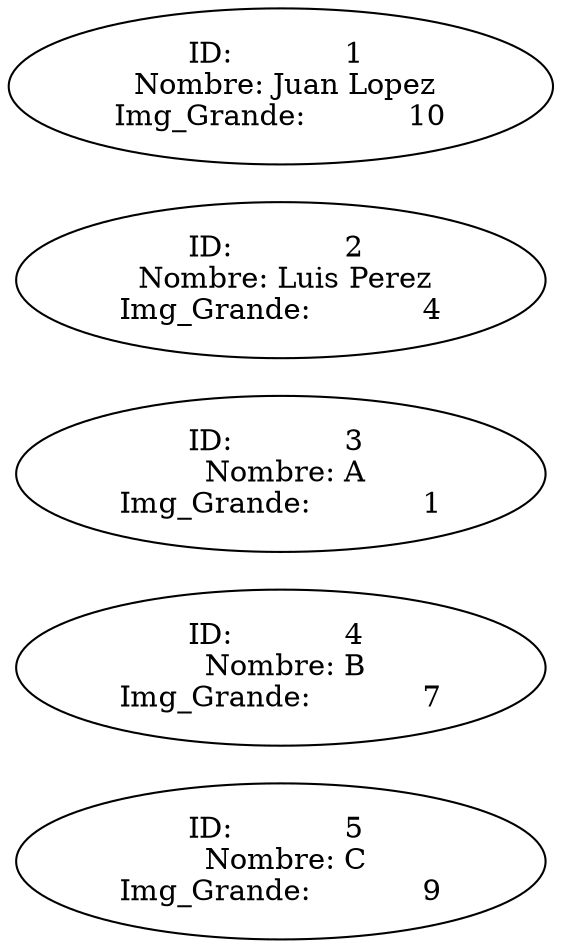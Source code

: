  digraph G {
   node [shape=ellipse];
   rankdir=LR
 "nodo    0"[label="ID:            5 \n Nombre: C\n Img_Grande:            9 ", fillcolor=white];
 "nodo    1"[label="ID:            4 \n Nombre: B\n Img_Grande:            7 ", fillcolor=white];
 "nodo    2"[label="ID:            3 \n Nombre: A\n Img_Grande:            1 ", fillcolor=white];
 "nodo    3"[label="ID:            2 \n Nombre: Luis Perez\n Img_Grande:            4 ", fillcolor=white];
 "nodo    4"[label="ID:            1 \n Nombre: Juan Lopez\n Img_Grande:           10 ", fillcolor=white];
 
 rankdir = LR
 }
